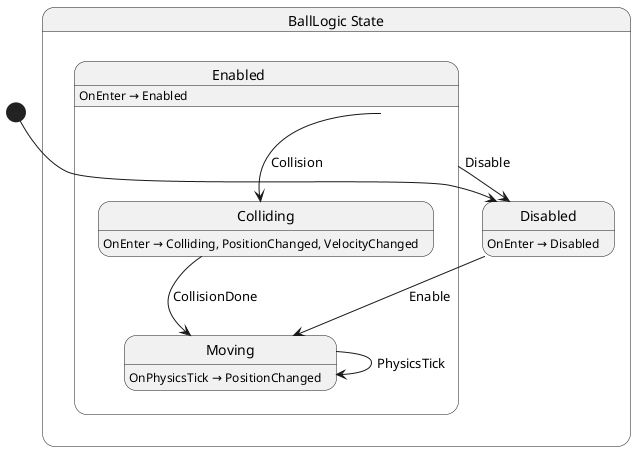 @startuml BallLogic
state "BallLogic State" as test_ball_logic_BallLogic_State {
  state "Disabled" as test_ball_logic_BallLogic_State_Disabled
  state "Enabled" as test_ball_logic_BallLogic_State_Enabled {
    state "Colliding" as test_ball_logic_BallLogic_State_Colliding
    state "Moving" as test_ball_logic_BallLogic_State_Moving
  }
}

test_ball_logic_BallLogic_State_Colliding --> test_ball_logic_BallLogic_State_Moving : CollisionDone
test_ball_logic_BallLogic_State_Disabled --> test_ball_logic_BallLogic_State_Moving : Enable
test_ball_logic_BallLogic_State_Enabled --> test_ball_logic_BallLogic_State_Colliding : Collision
test_ball_logic_BallLogic_State_Enabled --> test_ball_logic_BallLogic_State_Disabled : Disable
test_ball_logic_BallLogic_State_Moving --> test_ball_logic_BallLogic_State_Moving : PhysicsTick

test_ball_logic_BallLogic_State_Colliding : OnEnter → Colliding, PositionChanged, VelocityChanged
test_ball_logic_BallLogic_State_Disabled : OnEnter → Disabled
test_ball_logic_BallLogic_State_Enabled : OnEnter → Enabled
test_ball_logic_BallLogic_State_Moving : OnPhysicsTick → PositionChanged

[*] --> test_ball_logic_BallLogic_State_Disabled
@enduml